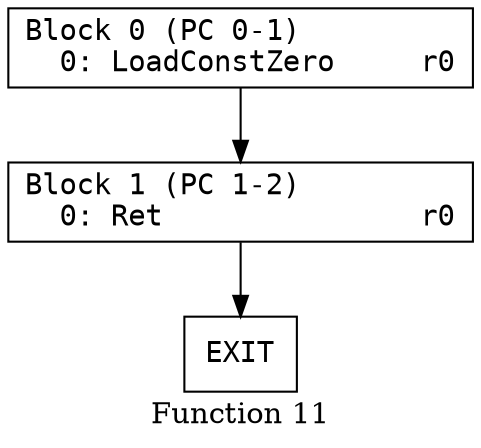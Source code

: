 // Function 11 from flow_control
// Generated from data/flow_control.dot

digraph {
  rankdir=TB;
  node [shape=box, fontname="monospace"];

  label = "Function 11";
  style = filled;
  color = lightgrey;

  f11_n0 [ label = "Block 0 (PC 0-1)\l  0: LoadConstZero     r0\l" ]
  f11_n1 [ label = "Block 1 (PC 1-2)\l  0: Ret               r0\l" ]
  f11_n2 [ label = "EXIT" ]

  f11_n0 -> f11_n1
  f11_n1 -> f11_n2
}
